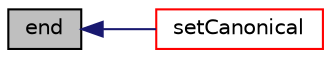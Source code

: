 digraph "end"
{
  bgcolor="transparent";
  edge [fontname="Helvetica",fontsize="10",labelfontname="Helvetica",labelfontsize="10"];
  node [fontname="Helvetica",fontsize="10",shape=record];
  rankdir="LR";
  Node1 [label="end",height=0.2,width=0.4,color="black", fillcolor="grey75", style="filled", fontcolor="black"];
  Node1 -> Node2 [dir="back",color="midnightblue",fontsize="10",style="solid",fontname="Helvetica"];
  Node2 [label="setCanonical",height=0.2,width=0.4,color="red",URL="$a00623.html#a9fe0f5513339c480e64660f5f36514c2",tooltip="Set edge to a unique state so different ones can be compared. "];
}
